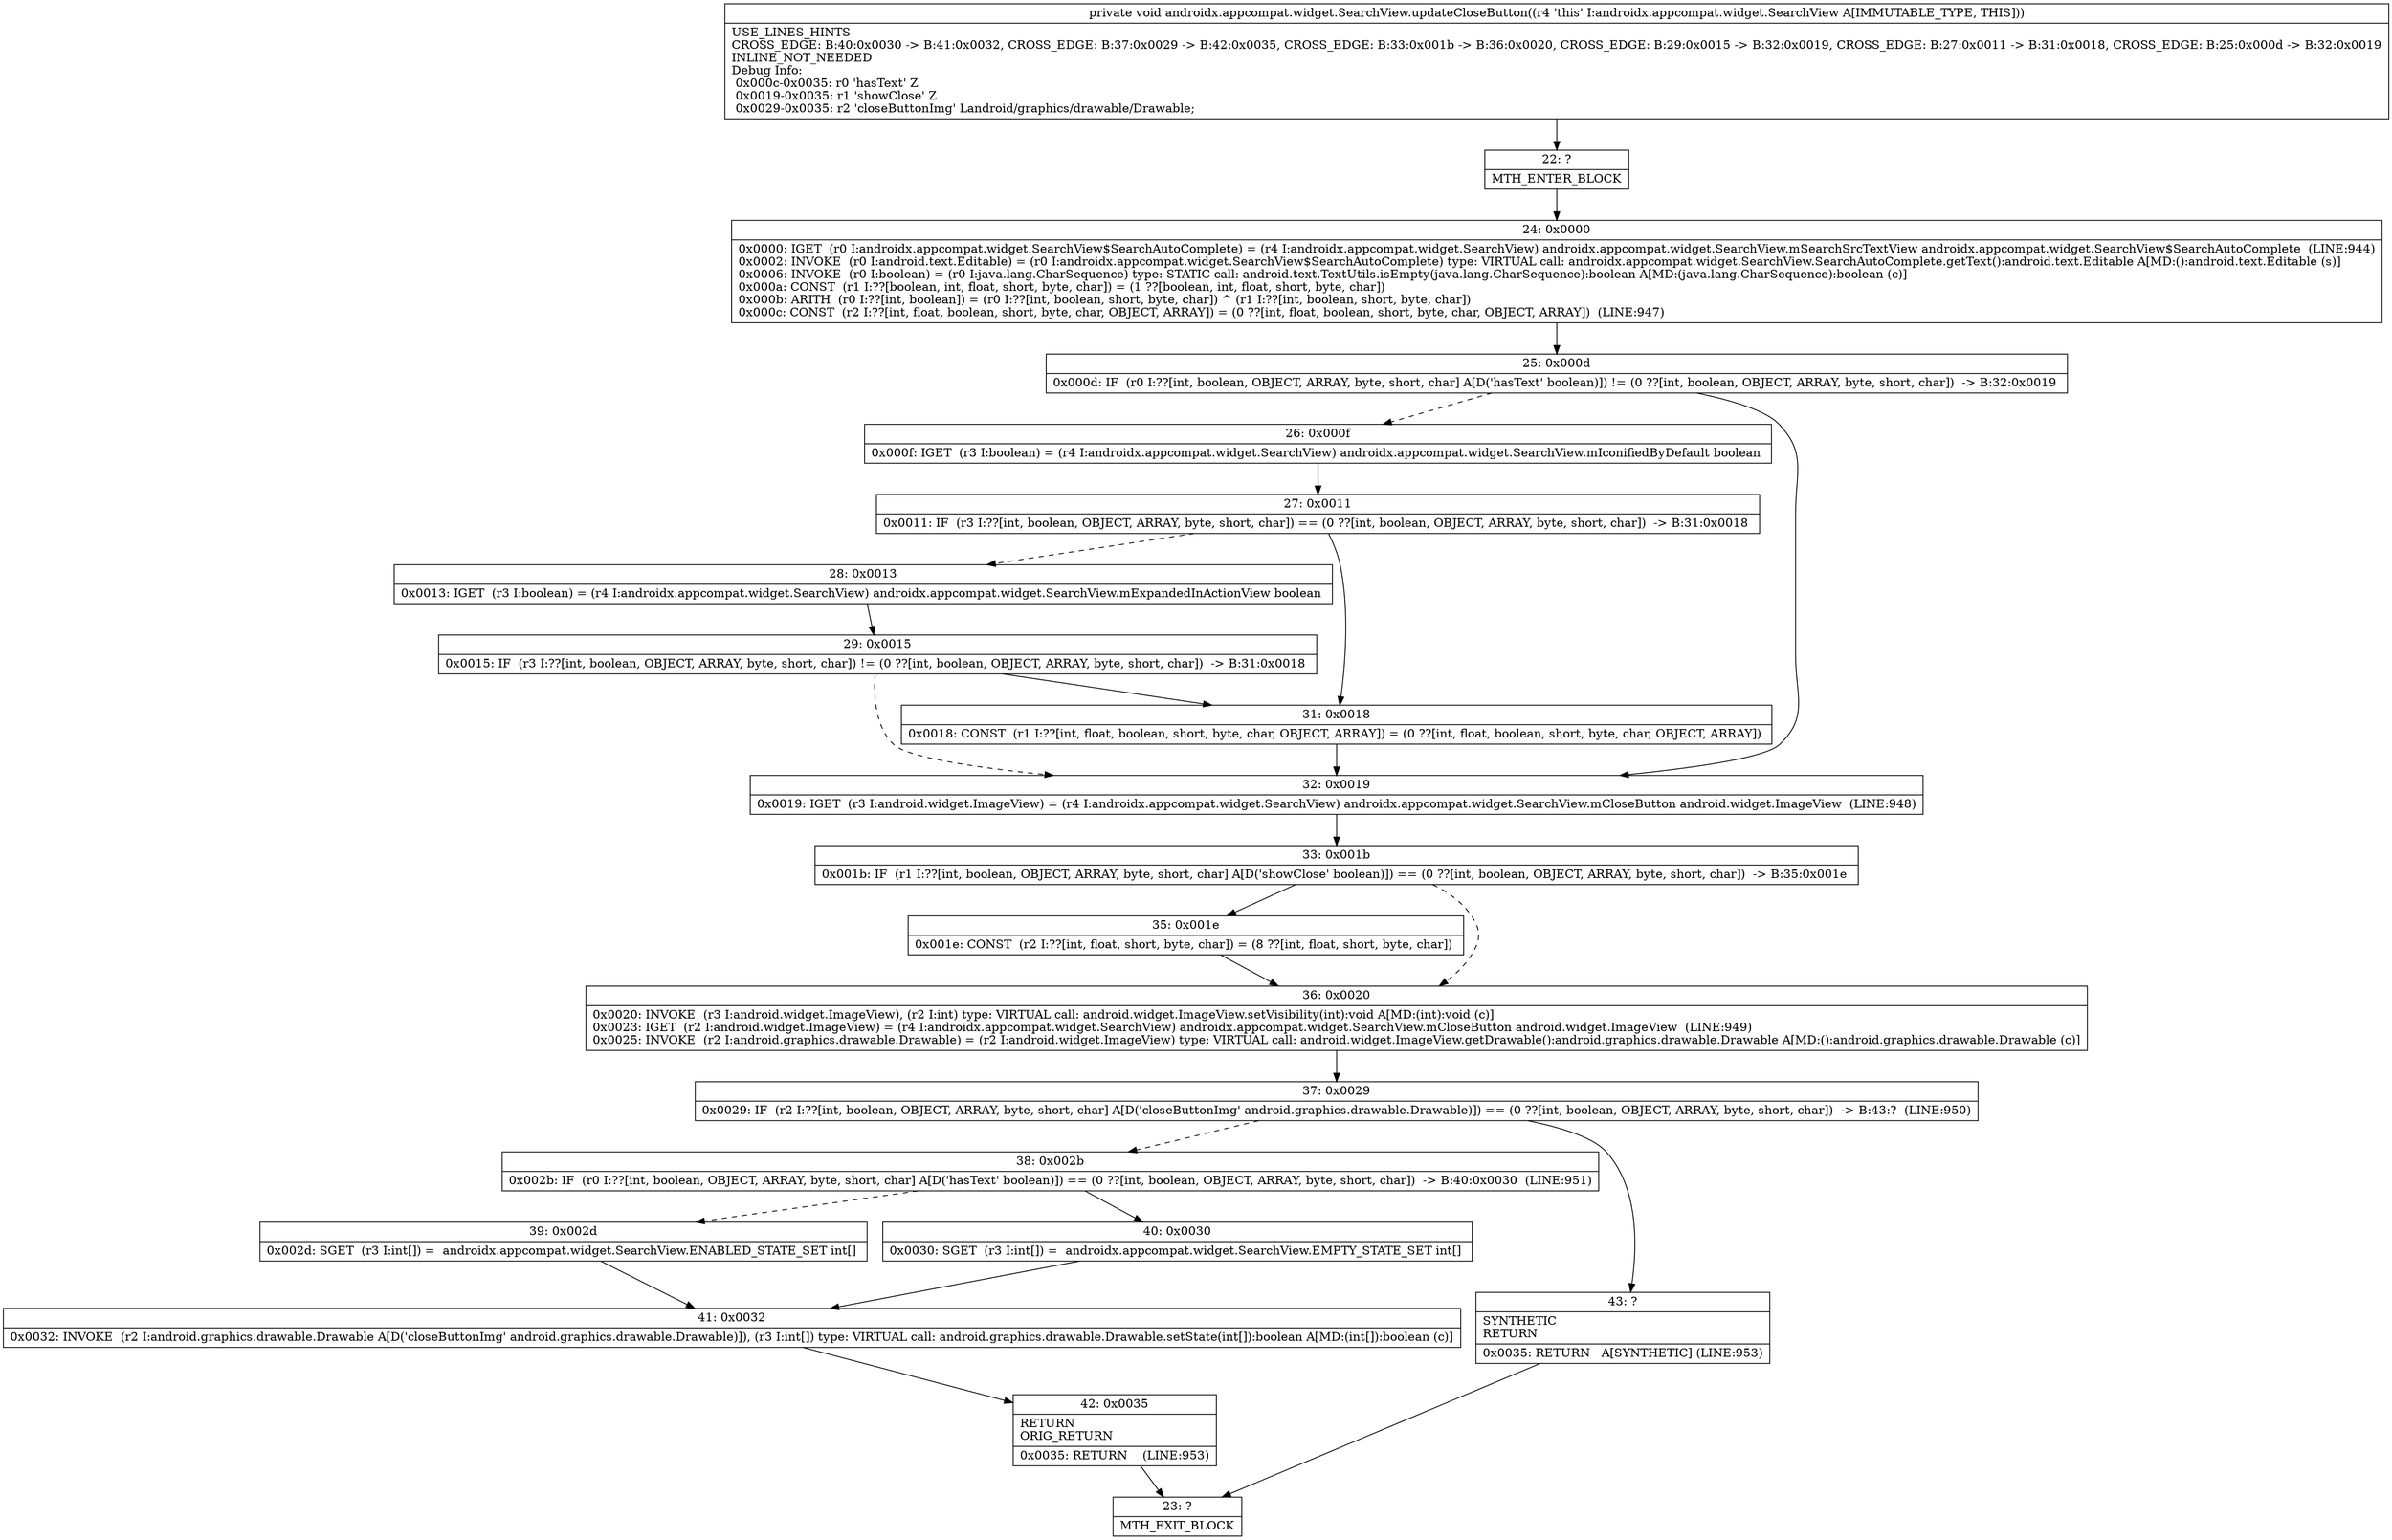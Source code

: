 digraph "CFG forandroidx.appcompat.widget.SearchView.updateCloseButton()V" {
Node_22 [shape=record,label="{22\:\ ?|MTH_ENTER_BLOCK\l}"];
Node_24 [shape=record,label="{24\:\ 0x0000|0x0000: IGET  (r0 I:androidx.appcompat.widget.SearchView$SearchAutoComplete) = (r4 I:androidx.appcompat.widget.SearchView) androidx.appcompat.widget.SearchView.mSearchSrcTextView androidx.appcompat.widget.SearchView$SearchAutoComplete  (LINE:944)\l0x0002: INVOKE  (r0 I:android.text.Editable) = (r0 I:androidx.appcompat.widget.SearchView$SearchAutoComplete) type: VIRTUAL call: androidx.appcompat.widget.SearchView.SearchAutoComplete.getText():android.text.Editable A[MD:():android.text.Editable (s)]\l0x0006: INVOKE  (r0 I:boolean) = (r0 I:java.lang.CharSequence) type: STATIC call: android.text.TextUtils.isEmpty(java.lang.CharSequence):boolean A[MD:(java.lang.CharSequence):boolean (c)]\l0x000a: CONST  (r1 I:??[boolean, int, float, short, byte, char]) = (1 ??[boolean, int, float, short, byte, char]) \l0x000b: ARITH  (r0 I:??[int, boolean]) = (r0 I:??[int, boolean, short, byte, char]) ^ (r1 I:??[int, boolean, short, byte, char]) \l0x000c: CONST  (r2 I:??[int, float, boolean, short, byte, char, OBJECT, ARRAY]) = (0 ??[int, float, boolean, short, byte, char, OBJECT, ARRAY])  (LINE:947)\l}"];
Node_25 [shape=record,label="{25\:\ 0x000d|0x000d: IF  (r0 I:??[int, boolean, OBJECT, ARRAY, byte, short, char] A[D('hasText' boolean)]) != (0 ??[int, boolean, OBJECT, ARRAY, byte, short, char])  \-\> B:32:0x0019 \l}"];
Node_26 [shape=record,label="{26\:\ 0x000f|0x000f: IGET  (r3 I:boolean) = (r4 I:androidx.appcompat.widget.SearchView) androidx.appcompat.widget.SearchView.mIconifiedByDefault boolean \l}"];
Node_27 [shape=record,label="{27\:\ 0x0011|0x0011: IF  (r3 I:??[int, boolean, OBJECT, ARRAY, byte, short, char]) == (0 ??[int, boolean, OBJECT, ARRAY, byte, short, char])  \-\> B:31:0x0018 \l}"];
Node_28 [shape=record,label="{28\:\ 0x0013|0x0013: IGET  (r3 I:boolean) = (r4 I:androidx.appcompat.widget.SearchView) androidx.appcompat.widget.SearchView.mExpandedInActionView boolean \l}"];
Node_29 [shape=record,label="{29\:\ 0x0015|0x0015: IF  (r3 I:??[int, boolean, OBJECT, ARRAY, byte, short, char]) != (0 ??[int, boolean, OBJECT, ARRAY, byte, short, char])  \-\> B:31:0x0018 \l}"];
Node_31 [shape=record,label="{31\:\ 0x0018|0x0018: CONST  (r1 I:??[int, float, boolean, short, byte, char, OBJECT, ARRAY]) = (0 ??[int, float, boolean, short, byte, char, OBJECT, ARRAY]) \l}"];
Node_32 [shape=record,label="{32\:\ 0x0019|0x0019: IGET  (r3 I:android.widget.ImageView) = (r4 I:androidx.appcompat.widget.SearchView) androidx.appcompat.widget.SearchView.mCloseButton android.widget.ImageView  (LINE:948)\l}"];
Node_33 [shape=record,label="{33\:\ 0x001b|0x001b: IF  (r1 I:??[int, boolean, OBJECT, ARRAY, byte, short, char] A[D('showClose' boolean)]) == (0 ??[int, boolean, OBJECT, ARRAY, byte, short, char])  \-\> B:35:0x001e \l}"];
Node_35 [shape=record,label="{35\:\ 0x001e|0x001e: CONST  (r2 I:??[int, float, short, byte, char]) = (8 ??[int, float, short, byte, char]) \l}"];
Node_36 [shape=record,label="{36\:\ 0x0020|0x0020: INVOKE  (r3 I:android.widget.ImageView), (r2 I:int) type: VIRTUAL call: android.widget.ImageView.setVisibility(int):void A[MD:(int):void (c)]\l0x0023: IGET  (r2 I:android.widget.ImageView) = (r4 I:androidx.appcompat.widget.SearchView) androidx.appcompat.widget.SearchView.mCloseButton android.widget.ImageView  (LINE:949)\l0x0025: INVOKE  (r2 I:android.graphics.drawable.Drawable) = (r2 I:android.widget.ImageView) type: VIRTUAL call: android.widget.ImageView.getDrawable():android.graphics.drawable.Drawable A[MD:():android.graphics.drawable.Drawable (c)]\l}"];
Node_37 [shape=record,label="{37\:\ 0x0029|0x0029: IF  (r2 I:??[int, boolean, OBJECT, ARRAY, byte, short, char] A[D('closeButtonImg' android.graphics.drawable.Drawable)]) == (0 ??[int, boolean, OBJECT, ARRAY, byte, short, char])  \-\> B:43:?  (LINE:950)\l}"];
Node_38 [shape=record,label="{38\:\ 0x002b|0x002b: IF  (r0 I:??[int, boolean, OBJECT, ARRAY, byte, short, char] A[D('hasText' boolean)]) == (0 ??[int, boolean, OBJECT, ARRAY, byte, short, char])  \-\> B:40:0x0030  (LINE:951)\l}"];
Node_39 [shape=record,label="{39\:\ 0x002d|0x002d: SGET  (r3 I:int[]) =  androidx.appcompat.widget.SearchView.ENABLED_STATE_SET int[] \l}"];
Node_41 [shape=record,label="{41\:\ 0x0032|0x0032: INVOKE  (r2 I:android.graphics.drawable.Drawable A[D('closeButtonImg' android.graphics.drawable.Drawable)]), (r3 I:int[]) type: VIRTUAL call: android.graphics.drawable.Drawable.setState(int[]):boolean A[MD:(int[]):boolean (c)]\l}"];
Node_42 [shape=record,label="{42\:\ 0x0035|RETURN\lORIG_RETURN\l|0x0035: RETURN    (LINE:953)\l}"];
Node_23 [shape=record,label="{23\:\ ?|MTH_EXIT_BLOCK\l}"];
Node_40 [shape=record,label="{40\:\ 0x0030|0x0030: SGET  (r3 I:int[]) =  androidx.appcompat.widget.SearchView.EMPTY_STATE_SET int[] \l}"];
Node_43 [shape=record,label="{43\:\ ?|SYNTHETIC\lRETURN\l|0x0035: RETURN   A[SYNTHETIC] (LINE:953)\l}"];
MethodNode[shape=record,label="{private void androidx.appcompat.widget.SearchView.updateCloseButton((r4 'this' I:androidx.appcompat.widget.SearchView A[IMMUTABLE_TYPE, THIS]))  | USE_LINES_HINTS\lCROSS_EDGE: B:40:0x0030 \-\> B:41:0x0032, CROSS_EDGE: B:37:0x0029 \-\> B:42:0x0035, CROSS_EDGE: B:33:0x001b \-\> B:36:0x0020, CROSS_EDGE: B:29:0x0015 \-\> B:32:0x0019, CROSS_EDGE: B:27:0x0011 \-\> B:31:0x0018, CROSS_EDGE: B:25:0x000d \-\> B:32:0x0019\lINLINE_NOT_NEEDED\lDebug Info:\l  0x000c\-0x0035: r0 'hasText' Z\l  0x0019\-0x0035: r1 'showClose' Z\l  0x0029\-0x0035: r2 'closeButtonImg' Landroid\/graphics\/drawable\/Drawable;\l}"];
MethodNode -> Node_22;Node_22 -> Node_24;
Node_24 -> Node_25;
Node_25 -> Node_26[style=dashed];
Node_25 -> Node_32;
Node_26 -> Node_27;
Node_27 -> Node_28[style=dashed];
Node_27 -> Node_31;
Node_28 -> Node_29;
Node_29 -> Node_31;
Node_29 -> Node_32[style=dashed];
Node_31 -> Node_32;
Node_32 -> Node_33;
Node_33 -> Node_35;
Node_33 -> Node_36[style=dashed];
Node_35 -> Node_36;
Node_36 -> Node_37;
Node_37 -> Node_38[style=dashed];
Node_37 -> Node_43;
Node_38 -> Node_39[style=dashed];
Node_38 -> Node_40;
Node_39 -> Node_41;
Node_41 -> Node_42;
Node_42 -> Node_23;
Node_40 -> Node_41;
Node_43 -> Node_23;
}

